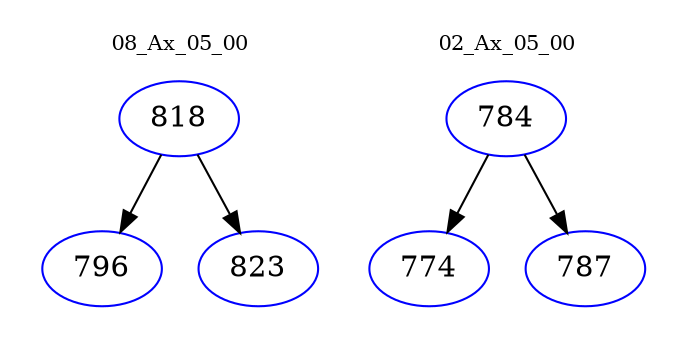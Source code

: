 digraph{
subgraph cluster_0 {
color = white
label = "08_Ax_05_00";
fontsize=10;
T0_818 [label="818", color="blue"]
T0_818 -> T0_796 [color="black"]
T0_796 [label="796", color="blue"]
T0_818 -> T0_823 [color="black"]
T0_823 [label="823", color="blue"]
}
subgraph cluster_1 {
color = white
label = "02_Ax_05_00";
fontsize=10;
T1_784 [label="784", color="blue"]
T1_784 -> T1_774 [color="black"]
T1_774 [label="774", color="blue"]
T1_784 -> T1_787 [color="black"]
T1_787 [label="787", color="blue"]
}
}
